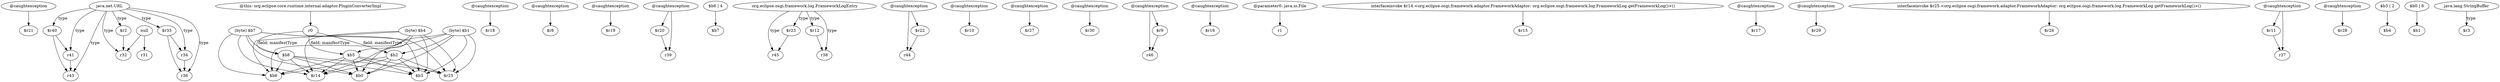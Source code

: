 digraph g {
0[label="@caughtexception"]
1[label="$r21"]
0->1[label=""]
2[label="$r40"]
3[label="r43"]
2->3[label=""]
4[label="r41"]
2->4[label=""]
5[label="r0"]
6[label="$b2"]
5->6[label="field: manifestType"]
7[label="$b3"]
6->7[label=""]
8[label="$b5"]
9[label="$b0"]
8->9[label=""]
10[label="@caughtexception"]
11[label="$r18"]
10->11[label=""]
12[label="@caughtexception"]
13[label="$r8"]
12->13[label=""]
14[label="@caughtexception"]
15[label="$r19"]
14->15[label=""]
16[label="null"]
17[label="r32"]
16->17[label=""]
18[label="@caughtexception"]
19[label="$r20"]
18->19[label=""]
20[label="$b6 | 4"]
21[label="$b7"]
20->21[label=""]
22[label="org.eclipse.osgi.framework.log.FrameworkLogEntry"]
23[label="r45"]
22->23[label="type"]
24[label="(byte) $b4"]
25[label="$r14"]
24->25[label=""]
26[label="$r25"]
8->26[label=""]
27[label="@caughtexception"]
28[label="r44"]
27->28[label=""]
6->26[label=""]
29[label="$b6"]
6->29[label=""]
30[label="$r2"]
30->17[label=""]
31[label="$r33"]
32[label="r36"]
31->32[label=""]
24->8[label=""]
33[label="@this: org.eclipse.core.runtime.internal.adaptor.PluginConverterImpl"]
33->5[label=""]
8->7[label=""]
34[label="@caughtexception"]
35[label="$r10"]
34->35[label=""]
36[label="@caughtexception"]
37[label="$r27"]
36->37[label=""]
38[label="$r22"]
38->28[label=""]
39[label="java.net.URL"]
39->31[label="type"]
40[label="r34"]
31->40[label=""]
39->17[label="type"]
41[label="@caughtexception"]
42[label="$r30"]
41->42[label=""]
43[label="(byte) $b1"]
43->25[label=""]
44[label="@caughtexception"]
45[label="r46"]
44->45[label=""]
27->38[label=""]
46[label="@caughtexception"]
47[label="$r16"]
46->47[label=""]
48[label="@parameter0: java.io.File"]
49[label="r1"]
48->49[label=""]
39->3[label="type"]
50[label="$b8"]
50->7[label=""]
5->8[label="field: manifestType"]
39->2[label="type"]
51[label="interfaceinvoke $r14.<org.eclipse.osgi.framework.adaptor.FrameworkAdaptor: org.eclipse.osgi.framework.log.FrameworkLog getFrameworkLog()>()"]
52[label="$r15"]
51->52[label=""]
53[label="@caughtexception"]
54[label="$r17"]
53->54[label=""]
55[label="$r12"]
56[label="r38"]
55->56[label=""]
57[label="$r23"]
57->23[label=""]
58[label="@caughtexception"]
59[label="$r29"]
58->59[label=""]
5->50[label="field: manifestType"]
40->32[label=""]
24->29[label=""]
6->25[label=""]
43->26[label=""]
39->30[label="type"]
60[label="(byte) $b7"]
60->9[label=""]
43->6[label=""]
61[label="interfaceinvoke $r25.<org.eclipse.osgi.framework.adaptor.FrameworkAdaptor: org.eclipse.osgi.framework.log.FrameworkLog getFrameworkLog()>()"]
62[label="$r26"]
61->62[label=""]
22->56[label="type"]
63[label="$r9"]
44->63[label=""]
50->9[label=""]
60->50[label=""]
64[label="$r11"]
65[label="r37"]
64->65[label=""]
43->9[label=""]
50->29[label=""]
43->29[label=""]
39->40[label="type"]
60->25[label=""]
6->9[label=""]
24->7[label=""]
63->45[label=""]
50->26[label=""]
66[label="r39"]
19->66[label=""]
67[label="@caughtexception"]
68[label="$r28"]
67->68[label=""]
24->9[label=""]
69[label="$b3 | 2"]
70[label="$b4"]
69->70[label=""]
22->55[label="type"]
22->57[label="type"]
60->29[label=""]
4->3[label=""]
8->29[label=""]
60->7[label=""]
71[label="$b0 | 8"]
72[label="$b1"]
71->72[label=""]
73[label="r31"]
16->73[label=""]
74[label="java.lang.StringBuffer"]
75[label="$r3"]
74->75[label="type"]
50->25[label=""]
24->26[label=""]
39->4[label="type"]
60->26[label=""]
39->32[label="type"]
76[label="@caughtexception"]
76->65[label=""]
8->25[label=""]
43->7[label=""]
18->66[label=""]
76->64[label=""]
}